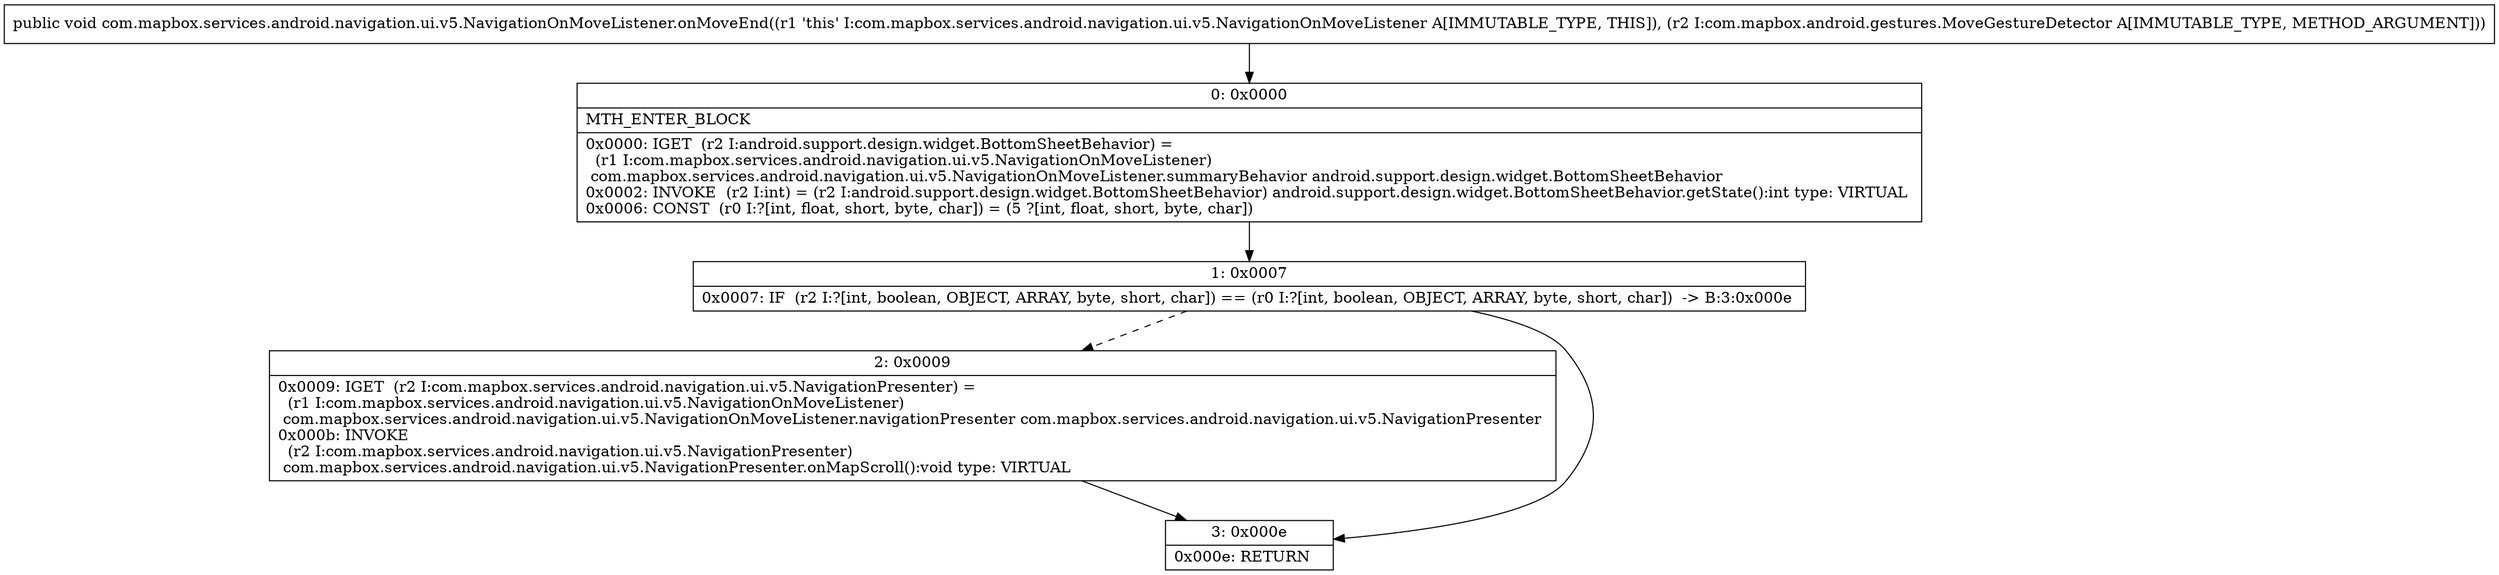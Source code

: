 digraph "CFG forcom.mapbox.services.android.navigation.ui.v5.NavigationOnMoveListener.onMoveEnd(Lcom\/mapbox\/android\/gestures\/MoveGestureDetector;)V" {
Node_0 [shape=record,label="{0\:\ 0x0000|MTH_ENTER_BLOCK\l|0x0000: IGET  (r2 I:android.support.design.widget.BottomSheetBehavior) = \l  (r1 I:com.mapbox.services.android.navigation.ui.v5.NavigationOnMoveListener)\l com.mapbox.services.android.navigation.ui.v5.NavigationOnMoveListener.summaryBehavior android.support.design.widget.BottomSheetBehavior \l0x0002: INVOKE  (r2 I:int) = (r2 I:android.support.design.widget.BottomSheetBehavior) android.support.design.widget.BottomSheetBehavior.getState():int type: VIRTUAL \l0x0006: CONST  (r0 I:?[int, float, short, byte, char]) = (5 ?[int, float, short, byte, char]) \l}"];
Node_1 [shape=record,label="{1\:\ 0x0007|0x0007: IF  (r2 I:?[int, boolean, OBJECT, ARRAY, byte, short, char]) == (r0 I:?[int, boolean, OBJECT, ARRAY, byte, short, char])  \-\> B:3:0x000e \l}"];
Node_2 [shape=record,label="{2\:\ 0x0009|0x0009: IGET  (r2 I:com.mapbox.services.android.navigation.ui.v5.NavigationPresenter) = \l  (r1 I:com.mapbox.services.android.navigation.ui.v5.NavigationOnMoveListener)\l com.mapbox.services.android.navigation.ui.v5.NavigationOnMoveListener.navigationPresenter com.mapbox.services.android.navigation.ui.v5.NavigationPresenter \l0x000b: INVOKE  \l  (r2 I:com.mapbox.services.android.navigation.ui.v5.NavigationPresenter)\l com.mapbox.services.android.navigation.ui.v5.NavigationPresenter.onMapScroll():void type: VIRTUAL \l}"];
Node_3 [shape=record,label="{3\:\ 0x000e|0x000e: RETURN   \l}"];
MethodNode[shape=record,label="{public void com.mapbox.services.android.navigation.ui.v5.NavigationOnMoveListener.onMoveEnd((r1 'this' I:com.mapbox.services.android.navigation.ui.v5.NavigationOnMoveListener A[IMMUTABLE_TYPE, THIS]), (r2 I:com.mapbox.android.gestures.MoveGestureDetector A[IMMUTABLE_TYPE, METHOD_ARGUMENT])) }"];
MethodNode -> Node_0;
Node_0 -> Node_1;
Node_1 -> Node_2[style=dashed];
Node_1 -> Node_3;
Node_2 -> Node_3;
}


